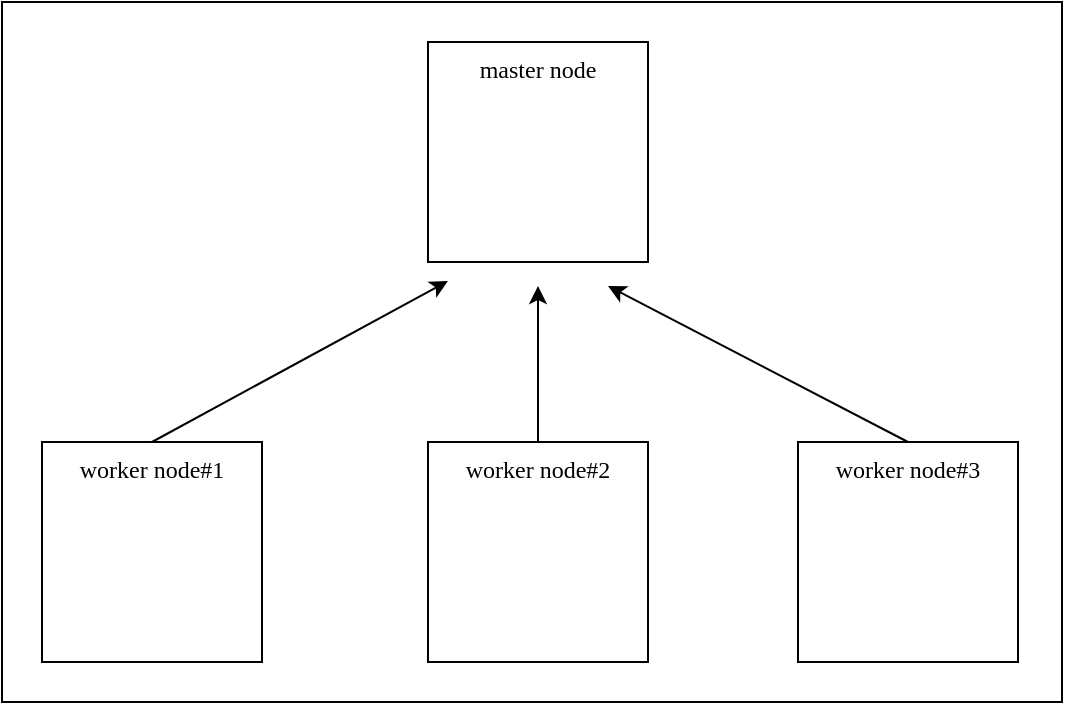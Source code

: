 <mxfile pages="1" version="11.2.9" type="github"><diagram id="BxmRU-OpWh4IsFOxddjD" name="Page-1"><mxGraphModel dx="2062" dy="1154" grid="1" gridSize="10" guides="1" tooltips="1" connect="1" arrows="1" fold="1" page="1" pageScale="1" pageWidth="827" pageHeight="1169" math="0" shadow="0"><root><mxCell id="0"/><mxCell id="1" parent="0"/><mxCell id="tGUco8TcqeJ4PZAGQyfD-23" value="" style="rounded=0;whiteSpace=wrap;html=1;fontFamily=Verdana;" vertex="1" parent="1"><mxGeometry x="160" y="240" width="530" height="350" as="geometry"/></mxCell><mxCell id="6jH-5nT5Jf2PsPO8Y2QO-1" value="master node" style="whiteSpace=wrap;html=1;aspect=fixed;horizontal=1;verticalAlign=top;fontFamily=Verdana;" parent="1" vertex="1"><mxGeometry x="373" y="260" width="110" height="110" as="geometry"/></mxCell><mxCell id="tGUco8TcqeJ4PZAGQyfD-4" value="" style="shape=image;verticalLabelPosition=bottom;labelBackgroundColor=#ffffff;verticalAlign=top;aspect=fixed;imageAspect=0;image=http://icons.iconarchive.com/icons/dakirby309/simply-styled/96/OS-Ubuntu-icon.png;" vertex="1" parent="1"><mxGeometry x="387" y="294" width="36" height="36" as="geometry"/></mxCell><mxCell id="tGUco8TcqeJ4PZAGQyfD-6" value="" style="shape=image;verticalLabelPosition=bottom;labelBackgroundColor=#ffffff;verticalAlign=top;aspect=fixed;imageAspect=0;image=https://icon-library.net/images/docker-icon/docker-icon-11.jpg;" vertex="1" parent="1"><mxGeometry x="433" y="285" width="50" height="50" as="geometry"/></mxCell><mxCell id="tGUco8TcqeJ4PZAGQyfD-8" value="" style="shape=image;verticalLabelPosition=bottom;labelBackgroundColor=#ffffff;verticalAlign=top;aspect=fixed;imageAspect=0;image=https://skeltonthatcher.com/wp-content/uploads/2016/11/rancher.jpg;" vertex="1" parent="1"><mxGeometry x="383" y="328" width="90" height="54" as="geometry"/></mxCell><mxCell id="tGUco8TcqeJ4PZAGQyfD-20" style="edgeStyle=none;rounded=0;orthogonalLoop=1;jettySize=auto;html=1;exitX=0.5;exitY=0;exitDx=0;exitDy=0;entryX=0.5;entryY=1;entryDx=0;entryDy=0;fontFamily=Verdana;" edge="1" parent="1" source="tGUco8TcqeJ4PZAGQyfD-10" target="tGUco8TcqeJ4PZAGQyfD-8"><mxGeometry relative="1" as="geometry"/></mxCell><mxCell id="tGUco8TcqeJ4PZAGQyfD-10" value="worker node#2" style="whiteSpace=wrap;html=1;aspect=fixed;horizontal=1;verticalAlign=top;fontFamily=Verdana;" vertex="1" parent="1"><mxGeometry x="373" y="460" width="110" height="110" as="geometry"/></mxCell><mxCell id="tGUco8TcqeJ4PZAGQyfD-11" value="" style="shape=image;verticalLabelPosition=bottom;labelBackgroundColor=#ffffff;verticalAlign=top;aspect=fixed;imageAspect=0;image=http://icons.iconarchive.com/icons/dakirby309/simply-styled/96/OS-Ubuntu-icon.png;" vertex="1" parent="1"><mxGeometry x="387" y="494" width="36" height="36" as="geometry"/></mxCell><mxCell id="tGUco8TcqeJ4PZAGQyfD-12" value="" style="shape=image;verticalLabelPosition=bottom;labelBackgroundColor=#ffffff;verticalAlign=top;aspect=fixed;imageAspect=0;image=https://icon-library.net/images/docker-icon/docker-icon-11.jpg;" vertex="1" parent="1"><mxGeometry x="433" y="485" width="50" height="50" as="geometry"/></mxCell><mxCell id="tGUco8TcqeJ4PZAGQyfD-19" style="edgeStyle=none;rounded=0;orthogonalLoop=1;jettySize=auto;html=1;exitX=0.5;exitY=0;exitDx=0;exitDy=0;fontFamily=Verdana;" edge="1" parent="1" source="tGUco8TcqeJ4PZAGQyfD-13" target="tGUco8TcqeJ4PZAGQyfD-8"><mxGeometry relative="1" as="geometry"/></mxCell><mxCell id="tGUco8TcqeJ4PZAGQyfD-13" value="worker node#1" style="whiteSpace=wrap;html=1;aspect=fixed;horizontal=1;verticalAlign=top;fontFamily=Verdana;" vertex="1" parent="1"><mxGeometry x="180" y="460" width="110" height="110" as="geometry"/></mxCell><mxCell id="tGUco8TcqeJ4PZAGQyfD-14" value="" style="shape=image;verticalLabelPosition=bottom;labelBackgroundColor=#ffffff;verticalAlign=top;aspect=fixed;imageAspect=0;image=http://icons.iconarchive.com/icons/dakirby309/simply-styled/96/OS-Ubuntu-icon.png;" vertex="1" parent="1"><mxGeometry x="194" y="494" width="36" height="36" as="geometry"/></mxCell><mxCell id="tGUco8TcqeJ4PZAGQyfD-15" value="" style="shape=image;verticalLabelPosition=bottom;labelBackgroundColor=#ffffff;verticalAlign=top;aspect=fixed;imageAspect=0;image=https://icon-library.net/images/docker-icon/docker-icon-11.jpg;" vertex="1" parent="1"><mxGeometry x="240" y="485" width="50" height="50" as="geometry"/></mxCell><mxCell id="tGUco8TcqeJ4PZAGQyfD-21" style="edgeStyle=none;rounded=0;orthogonalLoop=1;jettySize=auto;html=1;exitX=0.5;exitY=0;exitDx=0;exitDy=0;entryX=0.889;entryY=1;entryDx=0;entryDy=0;entryPerimeter=0;fontFamily=Verdana;" edge="1" parent="1" source="tGUco8TcqeJ4PZAGQyfD-16" target="tGUco8TcqeJ4PZAGQyfD-8"><mxGeometry relative="1" as="geometry"/></mxCell><mxCell id="tGUco8TcqeJ4PZAGQyfD-16" value="worker node#3" style="whiteSpace=wrap;html=1;aspect=fixed;horizontal=1;verticalAlign=top;fontFamily=Verdana;" vertex="1" parent="1"><mxGeometry x="558" y="460" width="110" height="110" as="geometry"/></mxCell><mxCell id="tGUco8TcqeJ4PZAGQyfD-17" value="" style="shape=image;verticalLabelPosition=bottom;labelBackgroundColor=#ffffff;verticalAlign=top;aspect=fixed;imageAspect=0;image=http://icons.iconarchive.com/icons/dakirby309/simply-styled/96/OS-Ubuntu-icon.png;" vertex="1" parent="1"><mxGeometry x="572" y="494" width="36" height="36" as="geometry"/></mxCell><mxCell id="tGUco8TcqeJ4PZAGQyfD-18" value="" style="shape=image;verticalLabelPosition=bottom;labelBackgroundColor=#ffffff;verticalAlign=top;aspect=fixed;imageAspect=0;image=https://icon-library.net/images/docker-icon/docker-icon-11.jpg;" vertex="1" parent="1"><mxGeometry x="618" y="485" width="50" height="50" as="geometry"/></mxCell></root></mxGraphModel></diagram></mxfile>
